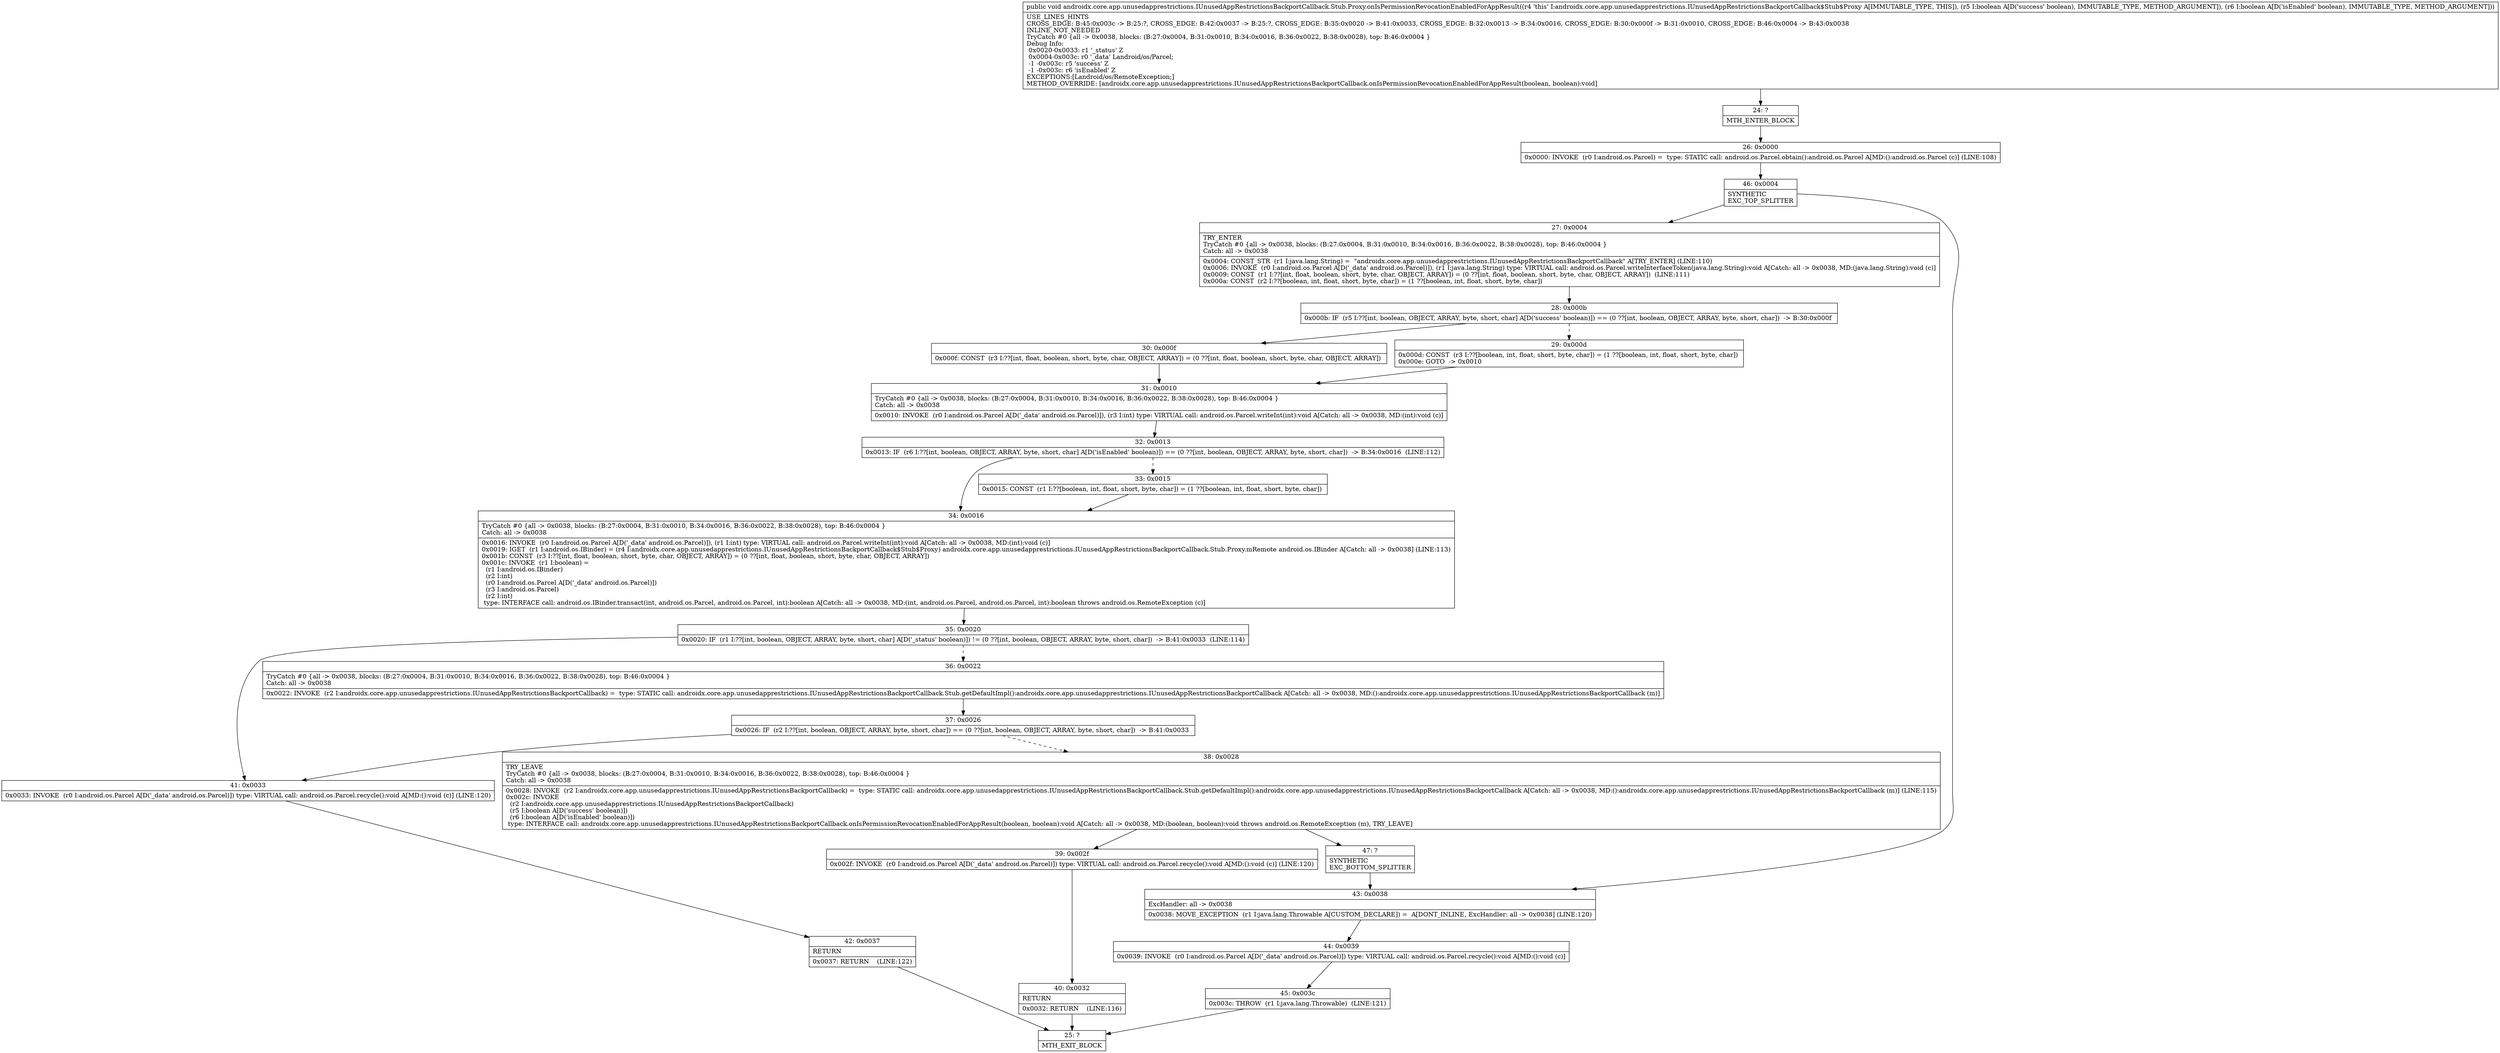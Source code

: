 digraph "CFG forandroidx.core.app.unusedapprestrictions.IUnusedAppRestrictionsBackportCallback.Stub.Proxy.onIsPermissionRevocationEnabledForAppResult(ZZ)V" {
Node_24 [shape=record,label="{24\:\ ?|MTH_ENTER_BLOCK\l}"];
Node_26 [shape=record,label="{26\:\ 0x0000|0x0000: INVOKE  (r0 I:android.os.Parcel) =  type: STATIC call: android.os.Parcel.obtain():android.os.Parcel A[MD:():android.os.Parcel (c)] (LINE:108)\l}"];
Node_46 [shape=record,label="{46\:\ 0x0004|SYNTHETIC\lEXC_TOP_SPLITTER\l}"];
Node_27 [shape=record,label="{27\:\ 0x0004|TRY_ENTER\lTryCatch #0 \{all \-\> 0x0038, blocks: (B:27:0x0004, B:31:0x0010, B:34:0x0016, B:36:0x0022, B:38:0x0028), top: B:46:0x0004 \}\lCatch: all \-\> 0x0038\l|0x0004: CONST_STR  (r1 I:java.lang.String) =  \"androidx.core.app.unusedapprestrictions.IUnusedAppRestrictionsBackportCallback\" A[TRY_ENTER] (LINE:110)\l0x0006: INVOKE  (r0 I:android.os.Parcel A[D('_data' android.os.Parcel)]), (r1 I:java.lang.String) type: VIRTUAL call: android.os.Parcel.writeInterfaceToken(java.lang.String):void A[Catch: all \-\> 0x0038, MD:(java.lang.String):void (c)]\l0x0009: CONST  (r1 I:??[int, float, boolean, short, byte, char, OBJECT, ARRAY]) = (0 ??[int, float, boolean, short, byte, char, OBJECT, ARRAY])  (LINE:111)\l0x000a: CONST  (r2 I:??[boolean, int, float, short, byte, char]) = (1 ??[boolean, int, float, short, byte, char]) \l}"];
Node_28 [shape=record,label="{28\:\ 0x000b|0x000b: IF  (r5 I:??[int, boolean, OBJECT, ARRAY, byte, short, char] A[D('success' boolean)]) == (0 ??[int, boolean, OBJECT, ARRAY, byte, short, char])  \-\> B:30:0x000f \l}"];
Node_29 [shape=record,label="{29\:\ 0x000d|0x000d: CONST  (r3 I:??[boolean, int, float, short, byte, char]) = (1 ??[boolean, int, float, short, byte, char]) \l0x000e: GOTO  \-\> 0x0010 \l}"];
Node_31 [shape=record,label="{31\:\ 0x0010|TryCatch #0 \{all \-\> 0x0038, blocks: (B:27:0x0004, B:31:0x0010, B:34:0x0016, B:36:0x0022, B:38:0x0028), top: B:46:0x0004 \}\lCatch: all \-\> 0x0038\l|0x0010: INVOKE  (r0 I:android.os.Parcel A[D('_data' android.os.Parcel)]), (r3 I:int) type: VIRTUAL call: android.os.Parcel.writeInt(int):void A[Catch: all \-\> 0x0038, MD:(int):void (c)]\l}"];
Node_32 [shape=record,label="{32\:\ 0x0013|0x0013: IF  (r6 I:??[int, boolean, OBJECT, ARRAY, byte, short, char] A[D('isEnabled' boolean)]) == (0 ??[int, boolean, OBJECT, ARRAY, byte, short, char])  \-\> B:34:0x0016  (LINE:112)\l}"];
Node_33 [shape=record,label="{33\:\ 0x0015|0x0015: CONST  (r1 I:??[boolean, int, float, short, byte, char]) = (1 ??[boolean, int, float, short, byte, char]) \l}"];
Node_34 [shape=record,label="{34\:\ 0x0016|TryCatch #0 \{all \-\> 0x0038, blocks: (B:27:0x0004, B:31:0x0010, B:34:0x0016, B:36:0x0022, B:38:0x0028), top: B:46:0x0004 \}\lCatch: all \-\> 0x0038\l|0x0016: INVOKE  (r0 I:android.os.Parcel A[D('_data' android.os.Parcel)]), (r1 I:int) type: VIRTUAL call: android.os.Parcel.writeInt(int):void A[Catch: all \-\> 0x0038, MD:(int):void (c)]\l0x0019: IGET  (r1 I:android.os.IBinder) = (r4 I:androidx.core.app.unusedapprestrictions.IUnusedAppRestrictionsBackportCallback$Stub$Proxy) androidx.core.app.unusedapprestrictions.IUnusedAppRestrictionsBackportCallback.Stub.Proxy.mRemote android.os.IBinder A[Catch: all \-\> 0x0038] (LINE:113)\l0x001b: CONST  (r3 I:??[int, float, boolean, short, byte, char, OBJECT, ARRAY]) = (0 ??[int, float, boolean, short, byte, char, OBJECT, ARRAY]) \l0x001c: INVOKE  (r1 I:boolean) = \l  (r1 I:android.os.IBinder)\l  (r2 I:int)\l  (r0 I:android.os.Parcel A[D('_data' android.os.Parcel)])\l  (r3 I:android.os.Parcel)\l  (r2 I:int)\l type: INTERFACE call: android.os.IBinder.transact(int, android.os.Parcel, android.os.Parcel, int):boolean A[Catch: all \-\> 0x0038, MD:(int, android.os.Parcel, android.os.Parcel, int):boolean throws android.os.RemoteException (c)]\l}"];
Node_35 [shape=record,label="{35\:\ 0x0020|0x0020: IF  (r1 I:??[int, boolean, OBJECT, ARRAY, byte, short, char] A[D('_status' boolean)]) != (0 ??[int, boolean, OBJECT, ARRAY, byte, short, char])  \-\> B:41:0x0033  (LINE:114)\l}"];
Node_36 [shape=record,label="{36\:\ 0x0022|TryCatch #0 \{all \-\> 0x0038, blocks: (B:27:0x0004, B:31:0x0010, B:34:0x0016, B:36:0x0022, B:38:0x0028), top: B:46:0x0004 \}\lCatch: all \-\> 0x0038\l|0x0022: INVOKE  (r2 I:androidx.core.app.unusedapprestrictions.IUnusedAppRestrictionsBackportCallback) =  type: STATIC call: androidx.core.app.unusedapprestrictions.IUnusedAppRestrictionsBackportCallback.Stub.getDefaultImpl():androidx.core.app.unusedapprestrictions.IUnusedAppRestrictionsBackportCallback A[Catch: all \-\> 0x0038, MD:():androidx.core.app.unusedapprestrictions.IUnusedAppRestrictionsBackportCallback (m)]\l}"];
Node_37 [shape=record,label="{37\:\ 0x0026|0x0026: IF  (r2 I:??[int, boolean, OBJECT, ARRAY, byte, short, char]) == (0 ??[int, boolean, OBJECT, ARRAY, byte, short, char])  \-\> B:41:0x0033 \l}"];
Node_38 [shape=record,label="{38\:\ 0x0028|TRY_LEAVE\lTryCatch #0 \{all \-\> 0x0038, blocks: (B:27:0x0004, B:31:0x0010, B:34:0x0016, B:36:0x0022, B:38:0x0028), top: B:46:0x0004 \}\lCatch: all \-\> 0x0038\l|0x0028: INVOKE  (r2 I:androidx.core.app.unusedapprestrictions.IUnusedAppRestrictionsBackportCallback) =  type: STATIC call: androidx.core.app.unusedapprestrictions.IUnusedAppRestrictionsBackportCallback.Stub.getDefaultImpl():androidx.core.app.unusedapprestrictions.IUnusedAppRestrictionsBackportCallback A[Catch: all \-\> 0x0038, MD:():androidx.core.app.unusedapprestrictions.IUnusedAppRestrictionsBackportCallback (m)] (LINE:115)\l0x002c: INVOKE  \l  (r2 I:androidx.core.app.unusedapprestrictions.IUnusedAppRestrictionsBackportCallback)\l  (r5 I:boolean A[D('success' boolean)])\l  (r6 I:boolean A[D('isEnabled' boolean)])\l type: INTERFACE call: androidx.core.app.unusedapprestrictions.IUnusedAppRestrictionsBackportCallback.onIsPermissionRevocationEnabledForAppResult(boolean, boolean):void A[Catch: all \-\> 0x0038, MD:(boolean, boolean):void throws android.os.RemoteException (m), TRY_LEAVE]\l}"];
Node_39 [shape=record,label="{39\:\ 0x002f|0x002f: INVOKE  (r0 I:android.os.Parcel A[D('_data' android.os.Parcel)]) type: VIRTUAL call: android.os.Parcel.recycle():void A[MD:():void (c)] (LINE:120)\l}"];
Node_40 [shape=record,label="{40\:\ 0x0032|RETURN\l|0x0032: RETURN    (LINE:116)\l}"];
Node_25 [shape=record,label="{25\:\ ?|MTH_EXIT_BLOCK\l}"];
Node_47 [shape=record,label="{47\:\ ?|SYNTHETIC\lEXC_BOTTOM_SPLITTER\l}"];
Node_41 [shape=record,label="{41\:\ 0x0033|0x0033: INVOKE  (r0 I:android.os.Parcel A[D('_data' android.os.Parcel)]) type: VIRTUAL call: android.os.Parcel.recycle():void A[MD:():void (c)] (LINE:120)\l}"];
Node_42 [shape=record,label="{42\:\ 0x0037|RETURN\l|0x0037: RETURN    (LINE:122)\l}"];
Node_30 [shape=record,label="{30\:\ 0x000f|0x000f: CONST  (r3 I:??[int, float, boolean, short, byte, char, OBJECT, ARRAY]) = (0 ??[int, float, boolean, short, byte, char, OBJECT, ARRAY]) \l}"];
Node_43 [shape=record,label="{43\:\ 0x0038|ExcHandler: all \-\> 0x0038\l|0x0038: MOVE_EXCEPTION  (r1 I:java.lang.Throwable A[CUSTOM_DECLARE]) =  A[DONT_INLINE, ExcHandler: all \-\> 0x0038] (LINE:120)\l}"];
Node_44 [shape=record,label="{44\:\ 0x0039|0x0039: INVOKE  (r0 I:android.os.Parcel A[D('_data' android.os.Parcel)]) type: VIRTUAL call: android.os.Parcel.recycle():void A[MD:():void (c)]\l}"];
Node_45 [shape=record,label="{45\:\ 0x003c|0x003c: THROW  (r1 I:java.lang.Throwable)  (LINE:121)\l}"];
MethodNode[shape=record,label="{public void androidx.core.app.unusedapprestrictions.IUnusedAppRestrictionsBackportCallback.Stub.Proxy.onIsPermissionRevocationEnabledForAppResult((r4 'this' I:androidx.core.app.unusedapprestrictions.IUnusedAppRestrictionsBackportCallback$Stub$Proxy A[IMMUTABLE_TYPE, THIS]), (r5 I:boolean A[D('success' boolean), IMMUTABLE_TYPE, METHOD_ARGUMENT]), (r6 I:boolean A[D('isEnabled' boolean), IMMUTABLE_TYPE, METHOD_ARGUMENT]))  | USE_LINES_HINTS\lCROSS_EDGE: B:45:0x003c \-\> B:25:?, CROSS_EDGE: B:42:0x0037 \-\> B:25:?, CROSS_EDGE: B:35:0x0020 \-\> B:41:0x0033, CROSS_EDGE: B:32:0x0013 \-\> B:34:0x0016, CROSS_EDGE: B:30:0x000f \-\> B:31:0x0010, CROSS_EDGE: B:46:0x0004 \-\> B:43:0x0038\lINLINE_NOT_NEEDED\lTryCatch #0 \{all \-\> 0x0038, blocks: (B:27:0x0004, B:31:0x0010, B:34:0x0016, B:36:0x0022, B:38:0x0028), top: B:46:0x0004 \}\lDebug Info:\l  0x0020\-0x0033: r1 '_status' Z\l  0x0004\-0x003c: r0 '_data' Landroid\/os\/Parcel;\l  \-1 \-0x003c: r5 'success' Z\l  \-1 \-0x003c: r6 'isEnabled' Z\lEXCEPTIONS:[Landroid\/os\/RemoteException;]\lMETHOD_OVERRIDE: [androidx.core.app.unusedapprestrictions.IUnusedAppRestrictionsBackportCallback.onIsPermissionRevocationEnabledForAppResult(boolean, boolean):void]\l}"];
MethodNode -> Node_24;Node_24 -> Node_26;
Node_26 -> Node_46;
Node_46 -> Node_27;
Node_46 -> Node_43;
Node_27 -> Node_28;
Node_28 -> Node_29[style=dashed];
Node_28 -> Node_30;
Node_29 -> Node_31;
Node_31 -> Node_32;
Node_32 -> Node_33[style=dashed];
Node_32 -> Node_34;
Node_33 -> Node_34;
Node_34 -> Node_35;
Node_35 -> Node_36[style=dashed];
Node_35 -> Node_41;
Node_36 -> Node_37;
Node_37 -> Node_38[style=dashed];
Node_37 -> Node_41;
Node_38 -> Node_39;
Node_38 -> Node_47;
Node_39 -> Node_40;
Node_40 -> Node_25;
Node_47 -> Node_43;
Node_41 -> Node_42;
Node_42 -> Node_25;
Node_30 -> Node_31;
Node_43 -> Node_44;
Node_44 -> Node_45;
Node_45 -> Node_25;
}

